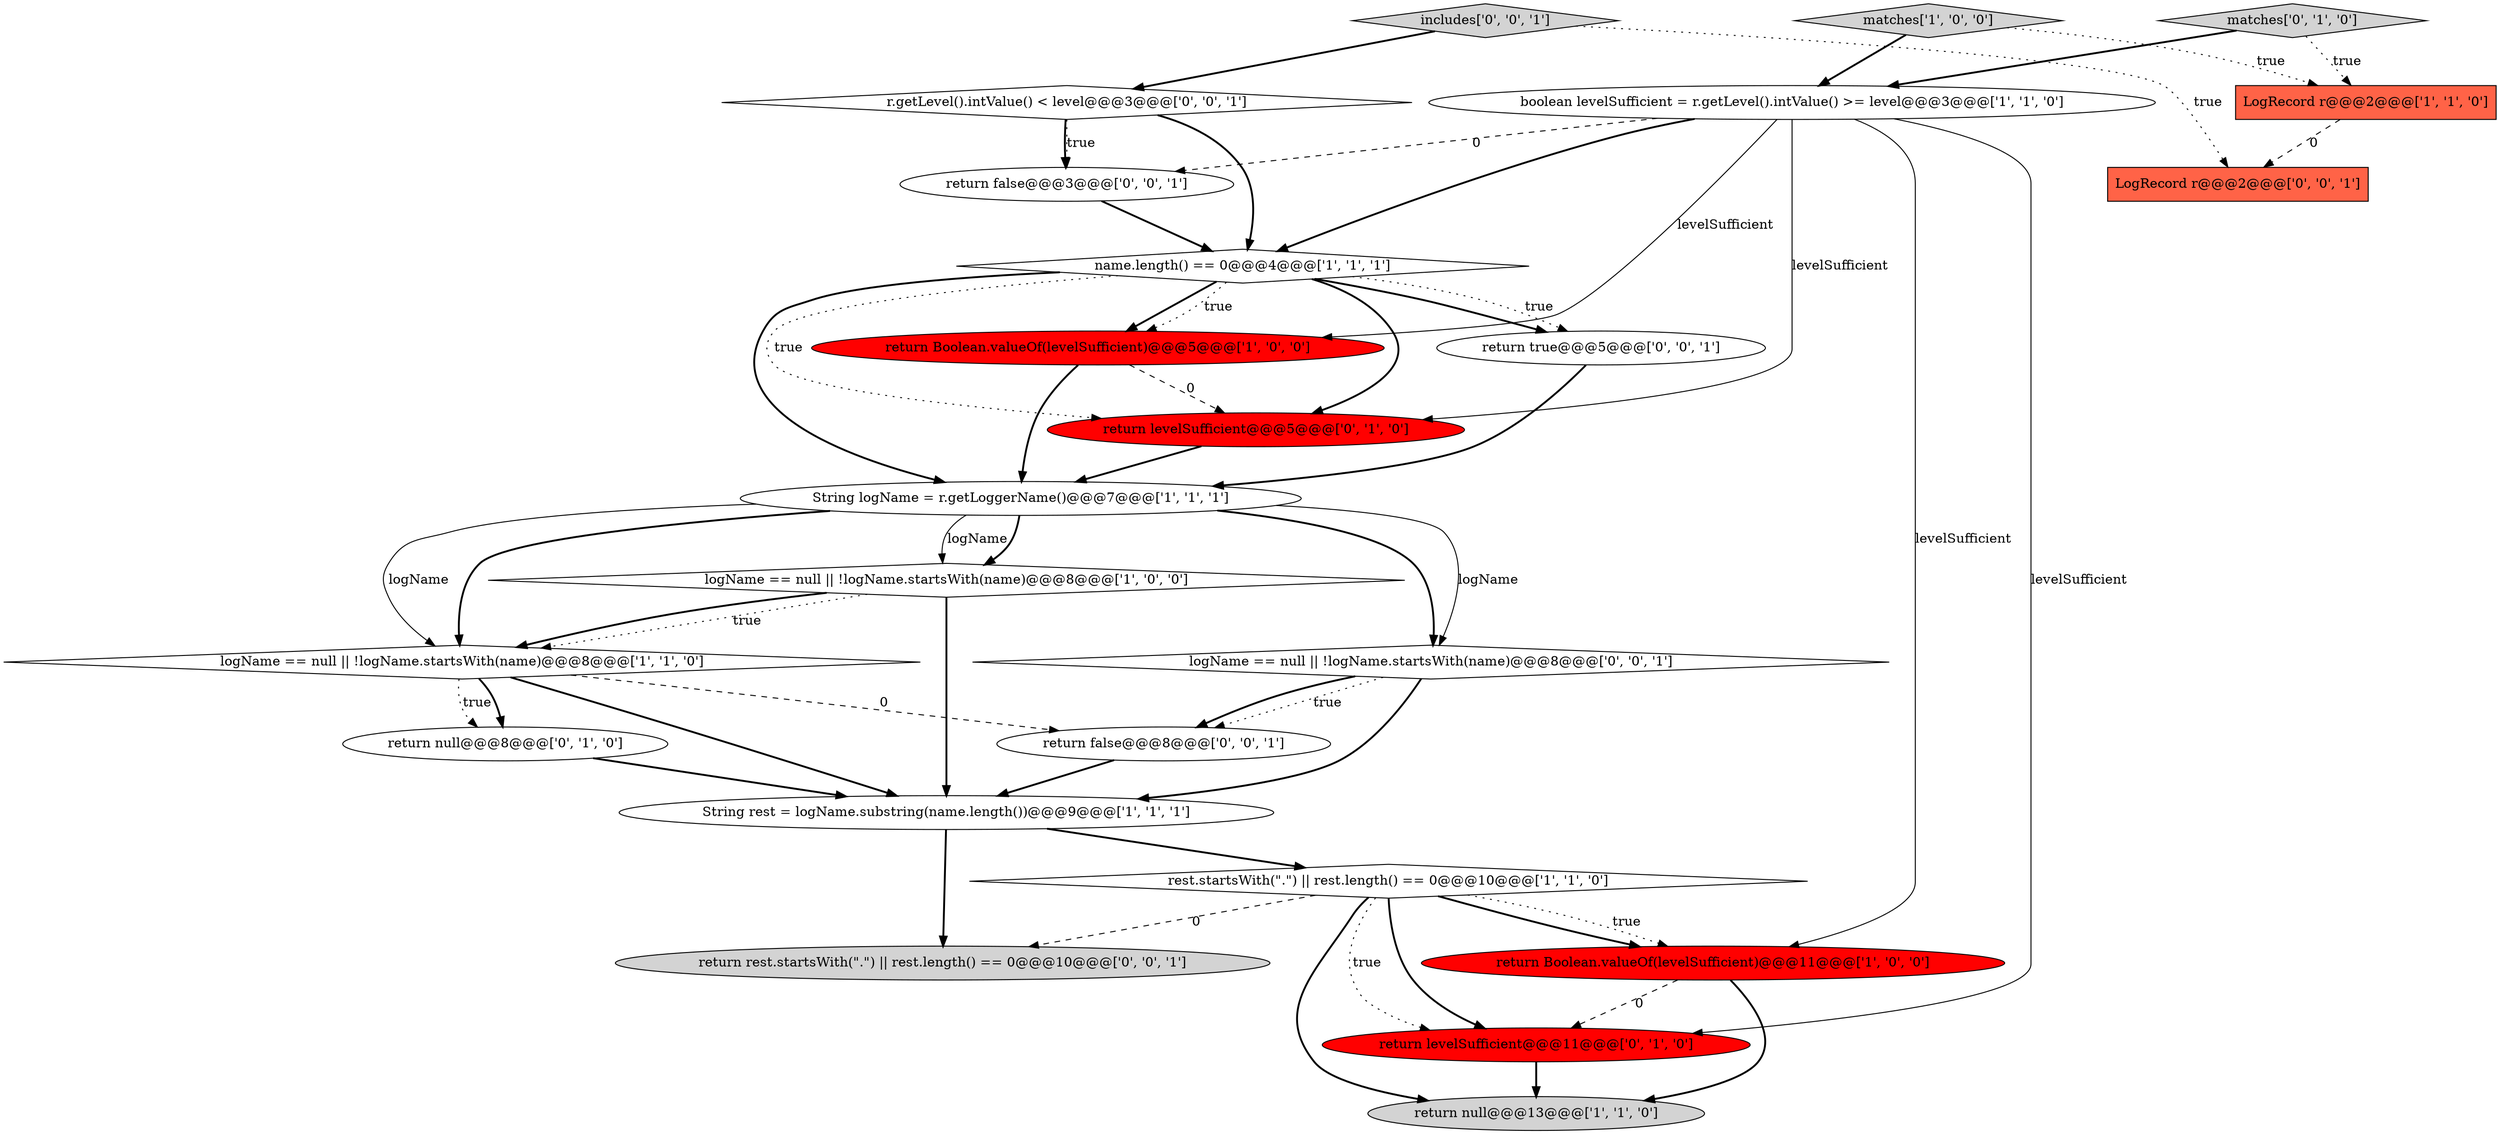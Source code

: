 digraph {
8 [style = filled, label = "rest.startsWith(\".\") || rest.length() == 0@@@10@@@['1', '1', '0']", fillcolor = white, shape = diamond image = "AAA0AAABBB1BBB"];
10 [style = filled, label = "logName == null || !logName.startsWith(name)@@@8@@@['1', '1', '0']", fillcolor = white, shape = diamond image = "AAA0AAABBB1BBB"];
17 [style = filled, label = "r.getLevel().intValue() < level@@@3@@@['0', '0', '1']", fillcolor = white, shape = diamond image = "AAA0AAABBB3BBB"];
22 [style = filled, label = "return rest.startsWith(\".\") || rest.length() == 0@@@10@@@['0', '0', '1']", fillcolor = lightgray, shape = ellipse image = "AAA0AAABBB3BBB"];
9 [style = filled, label = "LogRecord r@@@2@@@['1', '1', '0']", fillcolor = tomato, shape = box image = "AAA0AAABBB1BBB"];
16 [style = filled, label = "logName == null || !logName.startsWith(name)@@@8@@@['0', '0', '1']", fillcolor = white, shape = diamond image = "AAA0AAABBB3BBB"];
2 [style = filled, label = "return Boolean.valueOf(levelSufficient)@@@11@@@['1', '0', '0']", fillcolor = red, shape = ellipse image = "AAA1AAABBB1BBB"];
18 [style = filled, label = "includes['0', '0', '1']", fillcolor = lightgray, shape = diamond image = "AAA0AAABBB3BBB"];
11 [style = filled, label = "return null@@@13@@@['1', '1', '0']", fillcolor = lightgray, shape = ellipse image = "AAA0AAABBB1BBB"];
1 [style = filled, label = "name.length() == 0@@@4@@@['1', '1', '1']", fillcolor = white, shape = diamond image = "AAA0AAABBB1BBB"];
7 [style = filled, label = "logName == null || !logName.startsWith(name)@@@8@@@['1', '0', '0']", fillcolor = white, shape = diamond image = "AAA0AAABBB1BBB"];
23 [style = filled, label = "return false@@@3@@@['0', '0', '1']", fillcolor = white, shape = ellipse image = "AAA0AAABBB3BBB"];
19 [style = filled, label = "return false@@@8@@@['0', '0', '1']", fillcolor = white, shape = ellipse image = "AAA0AAABBB3BBB"];
6 [style = filled, label = "String logName = r.getLoggerName()@@@7@@@['1', '1', '1']", fillcolor = white, shape = ellipse image = "AAA0AAABBB1BBB"];
20 [style = filled, label = "LogRecord r@@@2@@@['0', '0', '1']", fillcolor = tomato, shape = box image = "AAA0AAABBB3BBB"];
3 [style = filled, label = "matches['1', '0', '0']", fillcolor = lightgray, shape = diamond image = "AAA0AAABBB1BBB"];
5 [style = filled, label = "return Boolean.valueOf(levelSufficient)@@@5@@@['1', '0', '0']", fillcolor = red, shape = ellipse image = "AAA1AAABBB1BBB"];
15 [style = filled, label = "return levelSufficient@@@5@@@['0', '1', '0']", fillcolor = red, shape = ellipse image = "AAA1AAABBB2BBB"];
21 [style = filled, label = "return true@@@5@@@['0', '0', '1']", fillcolor = white, shape = ellipse image = "AAA0AAABBB3BBB"];
4 [style = filled, label = "boolean levelSufficient = r.getLevel().intValue() >= level@@@3@@@['1', '1', '0']", fillcolor = white, shape = ellipse image = "AAA0AAABBB1BBB"];
14 [style = filled, label = "matches['0', '1', '0']", fillcolor = lightgray, shape = diamond image = "AAA0AAABBB2BBB"];
12 [style = filled, label = "return null@@@8@@@['0', '1', '0']", fillcolor = white, shape = ellipse image = "AAA0AAABBB2BBB"];
0 [style = filled, label = "String rest = logName.substring(name.length())@@@9@@@['1', '1', '1']", fillcolor = white, shape = ellipse image = "AAA0AAABBB1BBB"];
13 [style = filled, label = "return levelSufficient@@@11@@@['0', '1', '0']", fillcolor = red, shape = ellipse image = "AAA1AAABBB2BBB"];
1->5 [style = bold, label=""];
9->20 [style = dashed, label="0"];
16->19 [style = dotted, label="true"];
16->0 [style = bold, label=""];
10->12 [style = dotted, label="true"];
7->10 [style = dotted, label="true"];
4->15 [style = solid, label="levelSufficient"];
17->1 [style = bold, label=""];
21->6 [style = bold, label=""];
6->16 [style = solid, label="logName"];
7->10 [style = bold, label=""];
10->19 [style = dashed, label="0"];
8->2 [style = dotted, label="true"];
1->15 [style = bold, label=""];
18->17 [style = bold, label=""];
6->7 [style = solid, label="logName"];
1->21 [style = dotted, label="true"];
7->0 [style = bold, label=""];
15->6 [style = bold, label=""];
6->10 [style = solid, label="logName"];
3->9 [style = dotted, label="true"];
18->20 [style = dotted, label="true"];
16->19 [style = bold, label=""];
12->0 [style = bold, label=""];
3->4 [style = bold, label=""];
13->11 [style = bold, label=""];
17->23 [style = bold, label=""];
19->0 [style = bold, label=""];
17->23 [style = dotted, label="true"];
8->22 [style = dashed, label="0"];
4->13 [style = solid, label="levelSufficient"];
1->6 [style = bold, label=""];
4->5 [style = solid, label="levelSufficient"];
5->6 [style = bold, label=""];
8->2 [style = bold, label=""];
10->12 [style = bold, label=""];
1->21 [style = bold, label=""];
6->16 [style = bold, label=""];
1->15 [style = dotted, label="true"];
6->10 [style = bold, label=""];
0->22 [style = bold, label=""];
10->0 [style = bold, label=""];
2->13 [style = dashed, label="0"];
0->8 [style = bold, label=""];
4->2 [style = solid, label="levelSufficient"];
23->1 [style = bold, label=""];
4->1 [style = bold, label=""];
8->13 [style = dotted, label="true"];
14->9 [style = dotted, label="true"];
6->7 [style = bold, label=""];
5->15 [style = dashed, label="0"];
8->11 [style = bold, label=""];
4->23 [style = dashed, label="0"];
2->11 [style = bold, label=""];
1->5 [style = dotted, label="true"];
8->13 [style = bold, label=""];
14->4 [style = bold, label=""];
}

